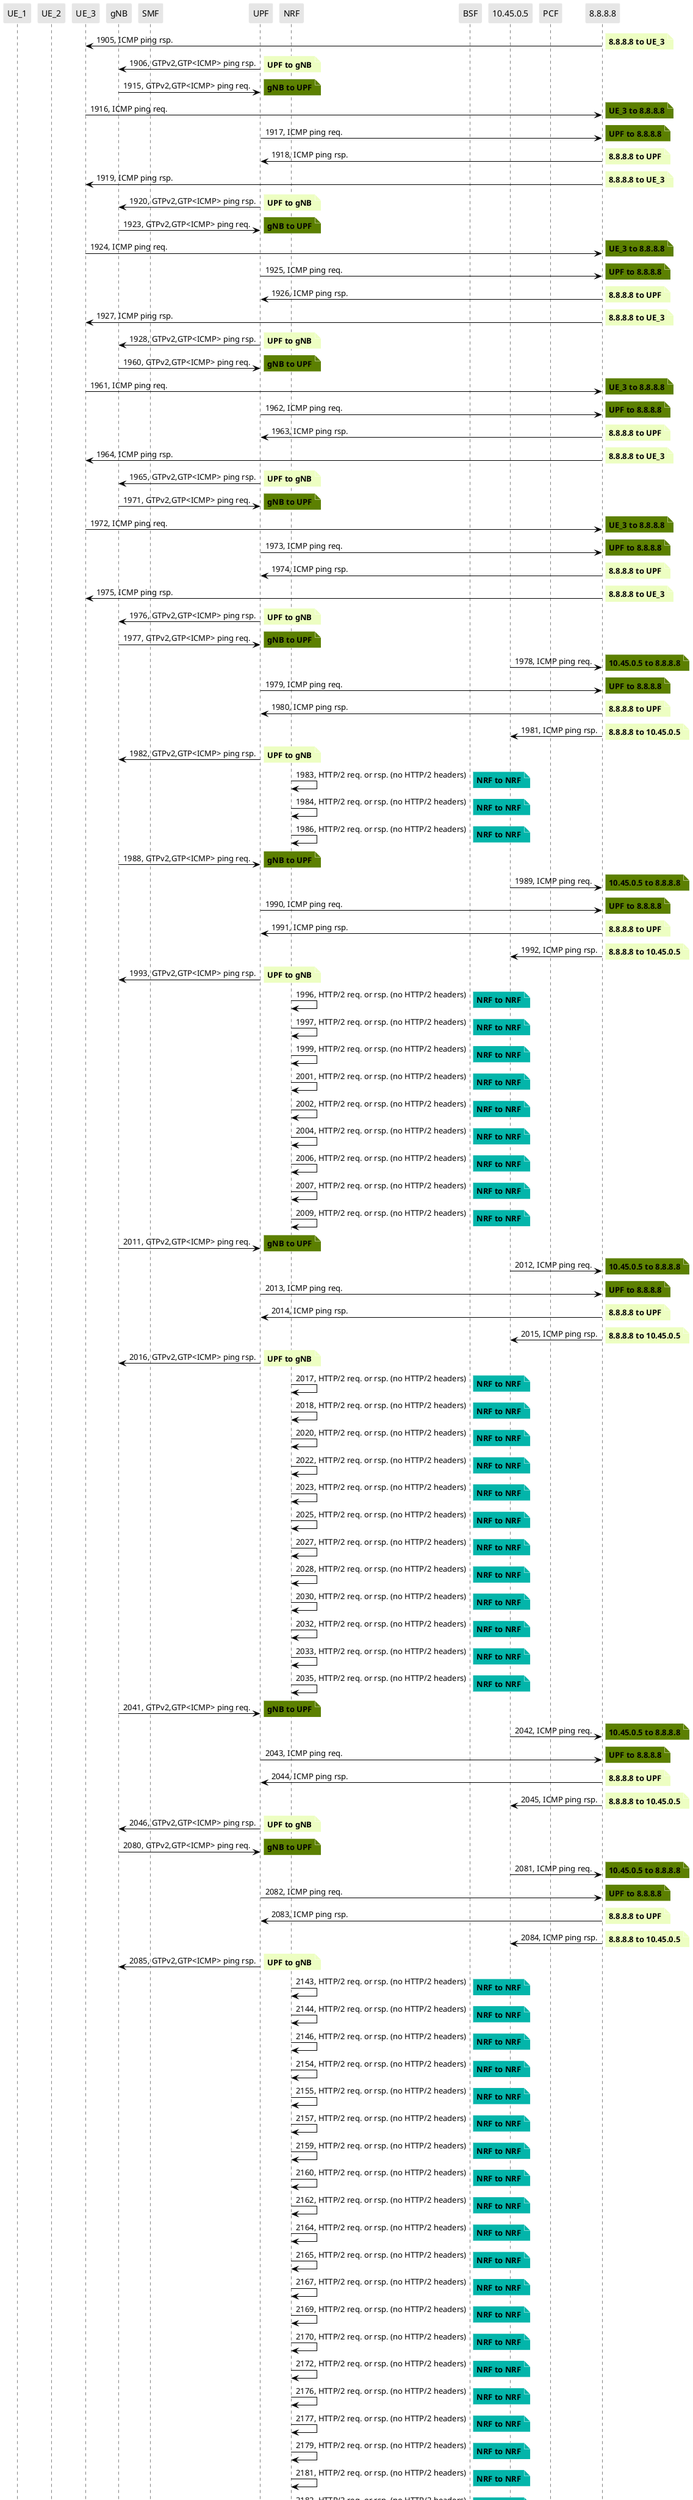 @startuml
skinparam shadowing false
skinparam NoteBorderColor white
skinparam sequence {
    ArrowColor black
    LifeLineBorderColor black
    LifeLineBackgroundColor black
    ParticipantBorderColor white
    ParticipantBackgroundColor #e6e6e6
}
participant "UE_1"
participant "UE_2"
participant "UE_3"
participant "gNB"
participant "SMF"
participant "UPF"
participant "NRF"
participant "BSF"
participant "10.45.0.5"
participant "PCF"
participant "8.8.8.8"

"8.8.8.8" -> "UE_3": 1905, ICMP ping rsp.

note right #EDFEC2
**8.8.8.8 to UE_3**
end note

"UPF" -> "gNB": 1906, GTPv2,GTP<ICMP> ping rsp.

note right #EDFEC2
**UPF to gNB**
end note

"gNB" -> "UPF": 1915, GTPv2,GTP<ICMP> ping req.

note right #5C8001
**gNB to UPF**
end note

"UE_3" -> "8.8.8.8": 1916, ICMP ping req.

note right #5C8001
**UE_3 to 8.8.8.8**
end note

"UPF" -> "8.8.8.8": 1917, ICMP ping req.

note right #5C8001
**UPF to 8.8.8.8**
end note

"8.8.8.8" -> "UPF": 1918, ICMP ping rsp.

note right #EDFEC2
**8.8.8.8 to UPF**
end note

"8.8.8.8" -> "UE_3": 1919, ICMP ping rsp.

note right #EDFEC2
**8.8.8.8 to UE_3**
end note

"UPF" -> "gNB": 1920, GTPv2,GTP<ICMP> ping rsp.

note right #EDFEC2
**UPF to gNB**
end note

"gNB" -> "UPF": 1923, GTPv2,GTP<ICMP> ping req.

note right #5C8001
**gNB to UPF**
end note

"UE_3" -> "8.8.8.8": 1924, ICMP ping req.

note right #5C8001
**UE_3 to 8.8.8.8**
end note

"UPF" -> "8.8.8.8": 1925, ICMP ping req.

note right #5C8001
**UPF to 8.8.8.8**
end note

"8.8.8.8" -> "UPF": 1926, ICMP ping rsp.

note right #EDFEC2
**8.8.8.8 to UPF**
end note

"8.8.8.8" -> "UE_3": 1927, ICMP ping rsp.

note right #EDFEC2
**8.8.8.8 to UE_3**
end note

"UPF" -> "gNB": 1928, GTPv2,GTP<ICMP> ping rsp.

note right #EDFEC2
**UPF to gNB**
end note

"gNB" -> "UPF": 1960, GTPv2,GTP<ICMP> ping req.

note right #5C8001
**gNB to UPF**
end note

"UE_3" -> "8.8.8.8": 1961, ICMP ping req.

note right #5C8001
**UE_3 to 8.8.8.8**
end note

"UPF" -> "8.8.8.8": 1962, ICMP ping req.

note right #5C8001
**UPF to 8.8.8.8**
end note

"8.8.8.8" -> "UPF": 1963, ICMP ping rsp.

note right #EDFEC2
**8.8.8.8 to UPF**
end note

"8.8.8.8" -> "UE_3": 1964, ICMP ping rsp.

note right #EDFEC2
**8.8.8.8 to UE_3**
end note

"UPF" -> "gNB": 1965, GTPv2,GTP<ICMP> ping rsp.

note right #EDFEC2
**UPF to gNB**
end note

"gNB" -> "UPF": 1971, GTPv2,GTP<ICMP> ping req.

note right #5C8001
**gNB to UPF**
end note

"UE_3" -> "8.8.8.8": 1972, ICMP ping req.

note right #5C8001
**UE_3 to 8.8.8.8**
end note

"UPF" -> "8.8.8.8": 1973, ICMP ping req.

note right #5C8001
**UPF to 8.8.8.8**
end note

"8.8.8.8" -> "UPF": 1974, ICMP ping rsp.

note right #EDFEC2
**8.8.8.8 to UPF**
end note

"8.8.8.8" -> "UE_3": 1975, ICMP ping rsp.

note right #EDFEC2
**8.8.8.8 to UE_3**
end note

"UPF" -> "gNB": 1976, GTPv2,GTP<ICMP> ping rsp.

note right #EDFEC2
**UPF to gNB**
end note

"gNB" -> "UPF": 1977, GTPv2,GTP<ICMP> ping req.

note right #5C8001
**gNB to UPF**
end note

"10.45.0.5" -> "8.8.8.8": 1978, ICMP ping req.

note right #5C8001
**10.45.0.5 to 8.8.8.8**
end note

"UPF" -> "8.8.8.8": 1979, ICMP ping req.

note right #5C8001
**UPF to 8.8.8.8**
end note

"8.8.8.8" -> "UPF": 1980, ICMP ping rsp.

note right #EDFEC2
**8.8.8.8 to UPF**
end note

"8.8.8.8" -> "10.45.0.5": 1981, ICMP ping rsp.

note right #EDFEC2
**8.8.8.8 to 10.45.0.5**
end note

"UPF" -> "gNB": 1982, GTPv2,GTP<ICMP> ping rsp.

note right #EDFEC2
**UPF to gNB**
end note

"NRF" -> "NRF": 1983, HTTP/2 req. or rsp. (no HTTP/2 headers)

note right #03B5AA
**NRF to NRF**
end note

"NRF" -> "NRF": 1984, HTTP/2 req. or rsp. (no HTTP/2 headers)

note right #03B5AA
**NRF to NRF**
end note

"NRF" -> "NRF": 1986, HTTP/2 req. or rsp. (no HTTP/2 headers)

note right #03B5AA
**NRF to NRF**
end note

"gNB" -> "UPF": 1988, GTPv2,GTP<ICMP> ping req.

note right #5C8001
**gNB to UPF**
end note

"10.45.0.5" -> "8.8.8.8": 1989, ICMP ping req.

note right #5C8001
**10.45.0.5 to 8.8.8.8**
end note

"UPF" -> "8.8.8.8": 1990, ICMP ping req.

note right #5C8001
**UPF to 8.8.8.8**
end note

"8.8.8.8" -> "UPF": 1991, ICMP ping rsp.

note right #EDFEC2
**8.8.8.8 to UPF**
end note

"8.8.8.8" -> "10.45.0.5": 1992, ICMP ping rsp.

note right #EDFEC2
**8.8.8.8 to 10.45.0.5**
end note

"UPF" -> "gNB": 1993, GTPv2,GTP<ICMP> ping rsp.

note right #EDFEC2
**UPF to gNB**
end note

"NRF" -> "NRF": 1996, HTTP/2 req. or rsp. (no HTTP/2 headers)

note right #03B5AA
**NRF to NRF**
end note

"NRF" -> "NRF": 1997, HTTP/2 req. or rsp. (no HTTP/2 headers)

note right #03B5AA
**NRF to NRF**
end note

"NRF" -> "NRF": 1999, HTTP/2 req. or rsp. (no HTTP/2 headers)

note right #03B5AA
**NRF to NRF**
end note

"NRF" -> "NRF": 2001, HTTP/2 req. or rsp. (no HTTP/2 headers)

note right #03B5AA
**NRF to NRF**
end note

"NRF" -> "NRF": 2002, HTTP/2 req. or rsp. (no HTTP/2 headers)

note right #03B5AA
**NRF to NRF**
end note

"NRF" -> "NRF": 2004, HTTP/2 req. or rsp. (no HTTP/2 headers)

note right #03B5AA
**NRF to NRF**
end note

"NRF" -> "NRF": 2006, HTTP/2 req. or rsp. (no HTTP/2 headers)

note right #03B5AA
**NRF to NRF**
end note

"NRF" -> "NRF": 2007, HTTP/2 req. or rsp. (no HTTP/2 headers)

note right #03B5AA
**NRF to NRF**
end note

"NRF" -> "NRF": 2009, HTTP/2 req. or rsp. (no HTTP/2 headers)

note right #03B5AA
**NRF to NRF**
end note

"gNB" -> "UPF": 2011, GTPv2,GTP<ICMP> ping req.

note right #5C8001
**gNB to UPF**
end note

"10.45.0.5" -> "8.8.8.8": 2012, ICMP ping req.

note right #5C8001
**10.45.0.5 to 8.8.8.8**
end note

"UPF" -> "8.8.8.8": 2013, ICMP ping req.

note right #5C8001
**UPF to 8.8.8.8**
end note

"8.8.8.8" -> "UPF": 2014, ICMP ping rsp.

note right #EDFEC2
**8.8.8.8 to UPF**
end note

"8.8.8.8" -> "10.45.0.5": 2015, ICMP ping rsp.

note right #EDFEC2
**8.8.8.8 to 10.45.0.5**
end note

"UPF" -> "gNB": 2016, GTPv2,GTP<ICMP> ping rsp.

note right #EDFEC2
**UPF to gNB**
end note

"NRF" -> "NRF": 2017, HTTP/2 req. or rsp. (no HTTP/2 headers)

note right #03B5AA
**NRF to NRF**
end note

"NRF" -> "NRF": 2018, HTTP/2 req. or rsp. (no HTTP/2 headers)

note right #03B5AA
**NRF to NRF**
end note

"NRF" -> "NRF": 2020, HTTP/2 req. or rsp. (no HTTP/2 headers)

note right #03B5AA
**NRF to NRF**
end note

"NRF" -> "NRF": 2022, HTTP/2 req. or rsp. (no HTTP/2 headers)

note right #03B5AA
**NRF to NRF**
end note

"NRF" -> "NRF": 2023, HTTP/2 req. or rsp. (no HTTP/2 headers)

note right #03B5AA
**NRF to NRF**
end note

"NRF" -> "NRF": 2025, HTTP/2 req. or rsp. (no HTTP/2 headers)

note right #03B5AA
**NRF to NRF**
end note

"NRF" -> "NRF": 2027, HTTP/2 req. or rsp. (no HTTP/2 headers)

note right #03B5AA
**NRF to NRF**
end note

"NRF" -> "NRF": 2028, HTTP/2 req. or rsp. (no HTTP/2 headers)

note right #03B5AA
**NRF to NRF**
end note

"NRF" -> "NRF": 2030, HTTP/2 req. or rsp. (no HTTP/2 headers)

note right #03B5AA
**NRF to NRF**
end note

"NRF" -> "NRF": 2032, HTTP/2 req. or rsp. (no HTTP/2 headers)

note right #03B5AA
**NRF to NRF**
end note

"NRF" -> "NRF": 2033, HTTP/2 req. or rsp. (no HTTP/2 headers)

note right #03B5AA
**NRF to NRF**
end note

"NRF" -> "NRF": 2035, HTTP/2 req. or rsp. (no HTTP/2 headers)

note right #03B5AA
**NRF to NRF**
end note

"gNB" -> "UPF": 2041, GTPv2,GTP<ICMP> ping req.

note right #5C8001
**gNB to UPF**
end note

"10.45.0.5" -> "8.8.8.8": 2042, ICMP ping req.

note right #5C8001
**10.45.0.5 to 8.8.8.8**
end note

"UPF" -> "8.8.8.8": 2043, ICMP ping req.

note right #5C8001
**UPF to 8.8.8.8**
end note

"8.8.8.8" -> "UPF": 2044, ICMP ping rsp.

note right #EDFEC2
**8.8.8.8 to UPF**
end note

"8.8.8.8" -> "10.45.0.5": 2045, ICMP ping rsp.

note right #EDFEC2
**8.8.8.8 to 10.45.0.5**
end note

"UPF" -> "gNB": 2046, GTPv2,GTP<ICMP> ping rsp.

note right #EDFEC2
**UPF to gNB**
end note

"gNB" -> "UPF": 2080, GTPv2,GTP<ICMP> ping req.

note right #5C8001
**gNB to UPF**
end note

"10.45.0.5" -> "8.8.8.8": 2081, ICMP ping req.

note right #5C8001
**10.45.0.5 to 8.8.8.8**
end note

"UPF" -> "8.8.8.8": 2082, ICMP ping req.

note right #5C8001
**UPF to 8.8.8.8**
end note

"8.8.8.8" -> "UPF": 2083, ICMP ping rsp.

note right #EDFEC2
**8.8.8.8 to UPF**
end note

"8.8.8.8" -> "10.45.0.5": 2084, ICMP ping rsp.

note right #EDFEC2
**8.8.8.8 to 10.45.0.5**
end note

"UPF" -> "gNB": 2085, GTPv2,GTP<ICMP> ping rsp.

note right #EDFEC2
**UPF to gNB**
end note

"NRF" -> "NRF": 2143, HTTP/2 req. or rsp. (no HTTP/2 headers)

note right #03B5AA
**NRF to NRF**
end note

"NRF" -> "NRF": 2144, HTTP/2 req. or rsp. (no HTTP/2 headers)

note right #03B5AA
**NRF to NRF**
end note

"NRF" -> "NRF": 2146, HTTP/2 req. or rsp. (no HTTP/2 headers)

note right #03B5AA
**NRF to NRF**
end note

"NRF" -> "NRF": 2154, HTTP/2 req. or rsp. (no HTTP/2 headers)

note right #03B5AA
**NRF to NRF**
end note

"NRF" -> "NRF": 2155, HTTP/2 req. or rsp. (no HTTP/2 headers)

note right #03B5AA
**NRF to NRF**
end note

"NRF" -> "NRF": 2157, HTTP/2 req. or rsp. (no HTTP/2 headers)

note right #03B5AA
**NRF to NRF**
end note

"NRF" -> "NRF": 2159, HTTP/2 req. or rsp. (no HTTP/2 headers)

note right #03B5AA
**NRF to NRF**
end note

"NRF" -> "NRF": 2160, HTTP/2 req. or rsp. (no HTTP/2 headers)

note right #03B5AA
**NRF to NRF**
end note

"NRF" -> "NRF": 2162, HTTP/2 req. or rsp. (no HTTP/2 headers)

note right #03B5AA
**NRF to NRF**
end note

"NRF" -> "NRF": 2164, HTTP/2 req. or rsp. (no HTTP/2 headers)

note right #03B5AA
**NRF to NRF**
end note

"NRF" -> "NRF": 2165, HTTP/2 req. or rsp. (no HTTP/2 headers)

note right #03B5AA
**NRF to NRF**
end note

"NRF" -> "NRF": 2167, HTTP/2 req. or rsp. (no HTTP/2 headers)

note right #03B5AA
**NRF to NRF**
end note

"NRF" -> "NRF": 2169, HTTP/2 req. or rsp. (no HTTP/2 headers)

note right #03B5AA
**NRF to NRF**
end note

"NRF" -> "NRF": 2170, HTTP/2 req. or rsp. (no HTTP/2 headers)

note right #03B5AA
**NRF to NRF**
end note

"NRF" -> "NRF": 2172, HTTP/2 req. or rsp. (no HTTP/2 headers)

note right #03B5AA
**NRF to NRF**
end note

"NRF" -> "NRF": 2176, HTTP/2 req. or rsp. (no HTTP/2 headers)

note right #03B5AA
**NRF to NRF**
end note

"NRF" -> "NRF": 2177, HTTP/2 req. or rsp. (no HTTP/2 headers)

note right #03B5AA
**NRF to NRF**
end note

"NRF" -> "NRF": 2179, HTTP/2 req. or rsp. (no HTTP/2 headers)

note right #03B5AA
**NRF to NRF**
end note

"NRF" -> "NRF": 2181, HTTP/2 req. or rsp. (no HTTP/2 headers)

note right #03B5AA
**NRF to NRF**
end note

"NRF" -> "NRF": 2182, HTTP/2 req. or rsp. (no HTTP/2 headers)

note right #03B5AA
**NRF to NRF**
end note

@enduml
